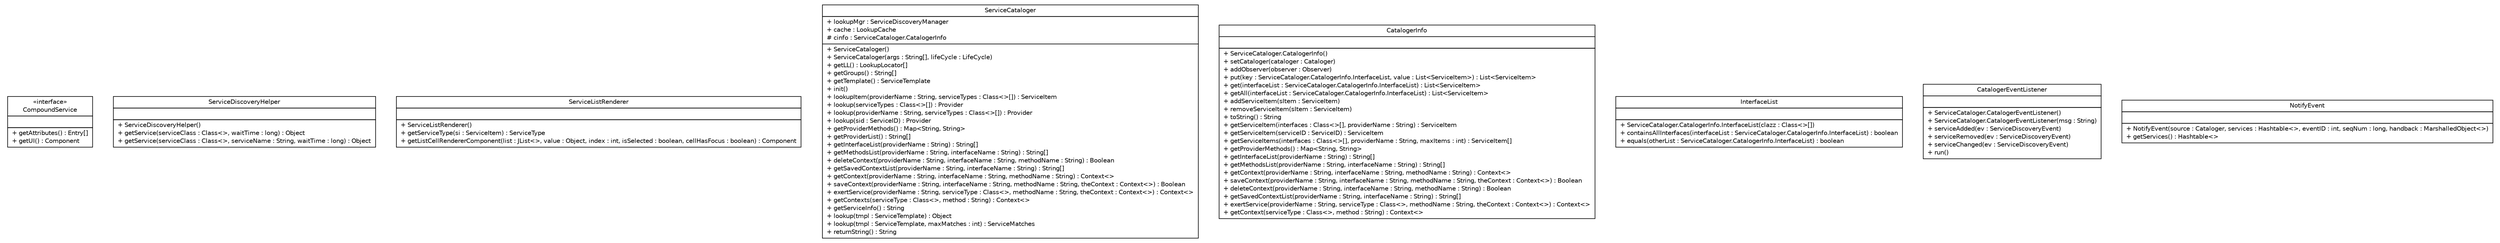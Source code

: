 #!/usr/local/bin/dot
#
# Class diagram 
# Generated by UMLGraph version R5_6 (http://www.umlgraph.org/)
#

digraph G {
	edge [fontname="Helvetica",fontsize=10,labelfontname="Helvetica",labelfontsize=10];
	node [fontname="Helvetica",fontsize=10,shape=plaintext];
	nodesep=0.25;
	ranksep=0.5;
	// sorcer.core.provider.cataloger.CompoundService
	c64070 [label=<<table title="sorcer.core.provider.cataloger.CompoundService" border="0" cellborder="1" cellspacing="0" cellpadding="2" port="p" href="./CompoundService.html">
		<tr><td><table border="0" cellspacing="0" cellpadding="1">
<tr><td align="center" balign="center"> &#171;interface&#187; </td></tr>
<tr><td align="center" balign="center"> CompoundService </td></tr>
		</table></td></tr>
		<tr><td><table border="0" cellspacing="0" cellpadding="1">
<tr><td align="left" balign="left">  </td></tr>
		</table></td></tr>
		<tr><td><table border="0" cellspacing="0" cellpadding="1">
<tr><td align="left" balign="left"> + getAttributes() : Entry[] </td></tr>
<tr><td align="left" balign="left"> + getUI() : Component </td></tr>
		</table></td></tr>
		</table>>, URL="./CompoundService.html", fontname="Helvetica", fontcolor="black", fontsize=10.0];
	// sorcer.core.provider.cataloger.ServiceDiscoveryHelper
	c64071 [label=<<table title="sorcer.core.provider.cataloger.ServiceDiscoveryHelper" border="0" cellborder="1" cellspacing="0" cellpadding="2" port="p" href="./ServiceDiscoveryHelper.html">
		<tr><td><table border="0" cellspacing="0" cellpadding="1">
<tr><td align="center" balign="center"> ServiceDiscoveryHelper </td></tr>
		</table></td></tr>
		<tr><td><table border="0" cellspacing="0" cellpadding="1">
<tr><td align="left" balign="left">  </td></tr>
		</table></td></tr>
		<tr><td><table border="0" cellspacing="0" cellpadding="1">
<tr><td align="left" balign="left"> + ServiceDiscoveryHelper() </td></tr>
<tr><td align="left" balign="left"> + getService(serviceClass : Class&lt;&gt;, waitTime : long) : Object </td></tr>
<tr><td align="left" balign="left"> + getService(serviceClass : Class&lt;&gt;, serviceName : String, waitTime : long) : Object </td></tr>
		</table></td></tr>
		</table>>, URL="./ServiceDiscoveryHelper.html", fontname="Helvetica", fontcolor="black", fontsize=10.0];
	// sorcer.core.provider.cataloger.ServiceListRenderer
	c64072 [label=<<table title="sorcer.core.provider.cataloger.ServiceListRenderer" border="0" cellborder="1" cellspacing="0" cellpadding="2" port="p" href="./ServiceListRenderer.html">
		<tr><td><table border="0" cellspacing="0" cellpadding="1">
<tr><td align="center" balign="center"> ServiceListRenderer </td></tr>
		</table></td></tr>
		<tr><td><table border="0" cellspacing="0" cellpadding="1">
<tr><td align="left" balign="left">  </td></tr>
		</table></td></tr>
		<tr><td><table border="0" cellspacing="0" cellpadding="1">
<tr><td align="left" balign="left"> + ServiceListRenderer() </td></tr>
<tr><td align="left" balign="left"> + getServiceType(si : ServiceItem) : ServiceType </td></tr>
<tr><td align="left" balign="left"> + getListCellRendererComponent(list : JList&lt;&gt;, value : Object, index : int, isSelected : boolean, cellHasFocus : boolean) : Component </td></tr>
		</table></td></tr>
		</table>>, URL="./ServiceListRenderer.html", fontname="Helvetica", fontcolor="black", fontsize=10.0];
	// sorcer.core.provider.cataloger.ServiceCataloger
	c64073 [label=<<table title="sorcer.core.provider.cataloger.ServiceCataloger" border="0" cellborder="1" cellspacing="0" cellpadding="2" port="p" href="./ServiceCataloger.html">
		<tr><td><table border="0" cellspacing="0" cellpadding="1">
<tr><td align="center" balign="center"> ServiceCataloger </td></tr>
		</table></td></tr>
		<tr><td><table border="0" cellspacing="0" cellpadding="1">
<tr><td align="left" balign="left"> + lookupMgr : ServiceDiscoveryManager </td></tr>
<tr><td align="left" balign="left"> + cache : LookupCache </td></tr>
<tr><td align="left" balign="left"> # cinfo : ServiceCataloger.CatalogerInfo </td></tr>
		</table></td></tr>
		<tr><td><table border="0" cellspacing="0" cellpadding="1">
<tr><td align="left" balign="left"> + ServiceCataloger() </td></tr>
<tr><td align="left" balign="left"> + ServiceCataloger(args : String[], lifeCycle : LifeCycle) </td></tr>
<tr><td align="left" balign="left"> + getLL() : LookupLocator[] </td></tr>
<tr><td align="left" balign="left"> + getGroups() : String[] </td></tr>
<tr><td align="left" balign="left"> + getTemplate() : ServiceTemplate </td></tr>
<tr><td align="left" balign="left"> + init() </td></tr>
<tr><td align="left" balign="left"> + lookupItem(providerName : String, serviceTypes : Class&lt;&gt;[]) : ServiceItem </td></tr>
<tr><td align="left" balign="left"> + lookup(serviceTypes : Class&lt;&gt;[]) : Provider </td></tr>
<tr><td align="left" balign="left"> + lookup(providerName : String, serviceTypes : Class&lt;&gt;[]) : Provider </td></tr>
<tr><td align="left" balign="left"> + lookup(sid : ServiceID) : Provider </td></tr>
<tr><td align="left" balign="left"> + getProviderMethods() : Map&lt;String, String&gt; </td></tr>
<tr><td align="left" balign="left"> + getProviderList() : String[] </td></tr>
<tr><td align="left" balign="left"> + getInterfaceList(providerName : String) : String[] </td></tr>
<tr><td align="left" balign="left"> + getMethodsList(providerName : String, interfaceName : String) : String[] </td></tr>
<tr><td align="left" balign="left"> + deleteContext(providerName : String, interfaceName : String, methodName : String) : Boolean </td></tr>
<tr><td align="left" balign="left"> + getSavedContextList(providerName : String, interfaceName : String) : String[] </td></tr>
<tr><td align="left" balign="left"> + getContext(providerName : String, interfaceName : String, methodName : String) : Context&lt;&gt; </td></tr>
<tr><td align="left" balign="left"> + saveContext(providerName : String, interfaceName : String, methodName : String, theContext : Context&lt;&gt;) : Boolean </td></tr>
<tr><td align="left" balign="left"> + exertService(providerName : String, serviceType : Class&lt;&gt;, methodName : String, theContext : Context&lt;&gt;) : Context&lt;&gt; </td></tr>
<tr><td align="left" balign="left"> + getContexts(serviceType : Class&lt;&gt;, method : String) : Context&lt;&gt; </td></tr>
<tr><td align="left" balign="left"> + getServiceInfo() : String </td></tr>
<tr><td align="left" balign="left"> + lookup(tmpl : ServiceTemplate) : Object </td></tr>
<tr><td align="left" balign="left"> + lookup(tmpl : ServiceTemplate, maxMatches : int) : ServiceMatches </td></tr>
<tr><td align="left" balign="left"> + returnString() : String </td></tr>
		</table></td></tr>
		</table>>, URL="./ServiceCataloger.html", fontname="Helvetica", fontcolor="black", fontsize=10.0];
	// sorcer.core.provider.cataloger.ServiceCataloger.CatalogerInfo
	c64074 [label=<<table title="sorcer.core.provider.cataloger.ServiceCataloger.CatalogerInfo" border="0" cellborder="1" cellspacing="0" cellpadding="2" port="p" href="./ServiceCataloger.CatalogerInfo.html">
		<tr><td><table border="0" cellspacing="0" cellpadding="1">
<tr><td align="center" balign="center"> CatalogerInfo </td></tr>
		</table></td></tr>
		<tr><td><table border="0" cellspacing="0" cellpadding="1">
<tr><td align="left" balign="left">  </td></tr>
		</table></td></tr>
		<tr><td><table border="0" cellspacing="0" cellpadding="1">
<tr><td align="left" balign="left"> + ServiceCataloger.CatalogerInfo() </td></tr>
<tr><td align="left" balign="left"> + setCataloger(cataloger : Cataloger) </td></tr>
<tr><td align="left" balign="left"> + addObserver(observer : Observer) </td></tr>
<tr><td align="left" balign="left"> + put(key : ServiceCataloger.CatalogerInfo.InterfaceList, value : List&lt;ServiceItem&gt;) : List&lt;ServiceItem&gt; </td></tr>
<tr><td align="left" balign="left"> + get(interfaceList : ServiceCataloger.CatalogerInfo.InterfaceList) : List&lt;ServiceItem&gt; </td></tr>
<tr><td align="left" balign="left"> + getAll(interfaceList : ServiceCataloger.CatalogerInfo.InterfaceList) : List&lt;ServiceItem&gt; </td></tr>
<tr><td align="left" balign="left"> + addServiceItem(sItem : ServiceItem) </td></tr>
<tr><td align="left" balign="left"> + removeServiceItem(sItem : ServiceItem) </td></tr>
<tr><td align="left" balign="left"> + toString() : String </td></tr>
<tr><td align="left" balign="left"> + getServiceItem(interfaces : Class&lt;&gt;[], providerName : String) : ServiceItem </td></tr>
<tr><td align="left" balign="left"> + getServiceItem(serviceID : ServiceID) : ServiceItem </td></tr>
<tr><td align="left" balign="left"> + getServiceItems(interfaces : Class&lt;&gt;[], providerName : String, maxItems : int) : ServiceItem[] </td></tr>
<tr><td align="left" balign="left"> + getProviderMethods() : Map&lt;String, String&gt; </td></tr>
<tr><td align="left" balign="left"> + getInterfaceList(providerName : String) : String[] </td></tr>
<tr><td align="left" balign="left"> + getMethodsList(providerName : String, interfaceName : String) : String[] </td></tr>
<tr><td align="left" balign="left"> + getContext(providerName : String, interfaceName : String, methodName : String) : Context&lt;&gt; </td></tr>
<tr><td align="left" balign="left"> + saveContext(providerName : String, interfaceName : String, methodName : String, theContext : Context&lt;&gt;) : Boolean </td></tr>
<tr><td align="left" balign="left"> + deleteContext(providerName : String, interfaceName : String, methodName : String) : Boolean </td></tr>
<tr><td align="left" balign="left"> + getSavedContextList(providerName : String, interfaceName : String) : String[] </td></tr>
<tr><td align="left" balign="left"> + exertService(providerName : String, serviceType : Class&lt;&gt;, methodName : String, theContext : Context&lt;&gt;) : Context&lt;&gt; </td></tr>
<tr><td align="left" balign="left"> + getContext(serviceType : Class&lt;&gt;, method : String) : Context&lt;&gt; </td></tr>
		</table></td></tr>
		</table>>, URL="./ServiceCataloger.CatalogerInfo.html", fontname="Helvetica", fontcolor="black", fontsize=10.0];
	// sorcer.core.provider.cataloger.ServiceCataloger.CatalogerInfo.InterfaceList
	c64075 [label=<<table title="sorcer.core.provider.cataloger.ServiceCataloger.CatalogerInfo.InterfaceList" border="0" cellborder="1" cellspacing="0" cellpadding="2" port="p" href="./ServiceCataloger.CatalogerInfo.InterfaceList.html">
		<tr><td><table border="0" cellspacing="0" cellpadding="1">
<tr><td align="center" balign="center"> InterfaceList </td></tr>
		</table></td></tr>
		<tr><td><table border="0" cellspacing="0" cellpadding="1">
<tr><td align="left" balign="left">  </td></tr>
		</table></td></tr>
		<tr><td><table border="0" cellspacing="0" cellpadding="1">
<tr><td align="left" balign="left"> + ServiceCataloger.CatalogerInfo.InterfaceList(clazz : Class&lt;&gt;[]) </td></tr>
<tr><td align="left" balign="left"> + containsAllInterfaces(interfaceList : ServiceCataloger.CatalogerInfo.InterfaceList) : boolean </td></tr>
<tr><td align="left" balign="left"> + equals(otherList : ServiceCataloger.CatalogerInfo.InterfaceList) : boolean </td></tr>
		</table></td></tr>
		</table>>, URL="./ServiceCataloger.CatalogerInfo.InterfaceList.html", fontname="Helvetica", fontcolor="black", fontsize=10.0];
	// sorcer.core.provider.cataloger.ServiceCataloger.CatalogerEventListener
	c64076 [label=<<table title="sorcer.core.provider.cataloger.ServiceCataloger.CatalogerEventListener" border="0" cellborder="1" cellspacing="0" cellpadding="2" port="p" href="./ServiceCataloger.CatalogerEventListener.html">
		<tr><td><table border="0" cellspacing="0" cellpadding="1">
<tr><td align="center" balign="center"> CatalogerEventListener </td></tr>
		</table></td></tr>
		<tr><td><table border="0" cellspacing="0" cellpadding="1">
<tr><td align="left" balign="left">  </td></tr>
		</table></td></tr>
		<tr><td><table border="0" cellspacing="0" cellpadding="1">
<tr><td align="left" balign="left"> + ServiceCataloger.CatalogerEventListener() </td></tr>
<tr><td align="left" balign="left"> + ServiceCataloger.CatalogerEventListener(msg : String) </td></tr>
<tr><td align="left" balign="left"> + serviceAdded(ev : ServiceDiscoveryEvent) </td></tr>
<tr><td align="left" balign="left"> + serviceRemoved(ev : ServiceDiscoveryEvent) </td></tr>
<tr><td align="left" balign="left"> + serviceChanged(ev : ServiceDiscoveryEvent) </td></tr>
<tr><td align="left" balign="left"> + run() </td></tr>
		</table></td></tr>
		</table>>, URL="./ServiceCataloger.CatalogerEventListener.html", fontname="Helvetica", fontcolor="black", fontsize=10.0];
	// sorcer.core.provider.cataloger.NotifyEvent
	c64077 [label=<<table title="sorcer.core.provider.cataloger.NotifyEvent" border="0" cellborder="1" cellspacing="0" cellpadding="2" port="p" href="./NotifyEvent.html">
		<tr><td><table border="0" cellspacing="0" cellpadding="1">
<tr><td align="center" balign="center"> NotifyEvent </td></tr>
		</table></td></tr>
		<tr><td><table border="0" cellspacing="0" cellpadding="1">
<tr><td align="left" balign="left">  </td></tr>
		</table></td></tr>
		<tr><td><table border="0" cellspacing="0" cellpadding="1">
<tr><td align="left" balign="left"> + NotifyEvent(source : Cataloger, services : Hashtable&lt;&gt;, eventID : int, seqNum : long, handback : MarshalledObject&lt;&gt;) </td></tr>
<tr><td align="left" balign="left"> + getServices() : Hashtable&lt;&gt; </td></tr>
		</table></td></tr>
		</table>>, URL="./NotifyEvent.html", fontname="Helvetica", fontcolor="black", fontsize=10.0];
}

